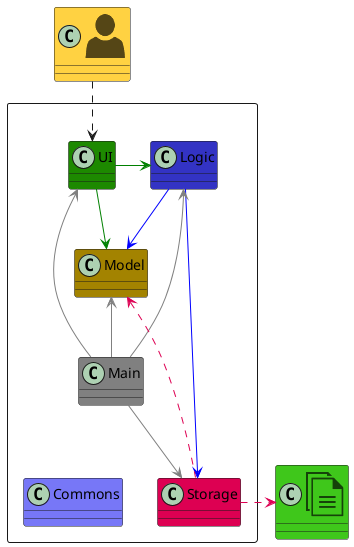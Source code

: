 @startuml
!include <office/Concepts/globe_internet>
!include <office/Concepts/documents>
!include <office/Users/user>

' Define colors
!define UI_COLOR #1D8900
!define UI_COLOR_T1 #3FC71B
!define LOGIC_COLOR #3333C4
!define LOGIC_COLOR_T2 #7777F7
!define STORAGE_COLOR #DD0052
!define STORAGE_COLOR_T1 #F97D91
!define MODEL_COLOR #A38300
!define MODEL_COLOR_T2 #FFD242

Package " "<<Rectangle>>{
    Class UI UI_COLOR
    Class Logic LOGIC_COLOR
    Class Storage STORAGE_COLOR
    Class Model MODEL_COLOR
    Class Main #grey
    Class Commons LOGIC_COLOR_T2
}

Class "<$user>" as User MODEL_COLOR_T2
Class "<$documents>" as File UI_COLOR_T1

UI -[#green]> Logic
UI -right[#green]-> Model
Logic -[#blue]-> Storage
Logic -down[#blue]-> Model
Main -[#grey]-> UI
Main -[#grey]-> Logic
Main -[#grey]-> Storage
Main -up[#grey]-> Model
Main -down[hidden]-> Commons

Storage -up[STORAGE_COLOR].> Model
Storage .right[STORAGE_COLOR].>File
User ..> UI
@enduml
